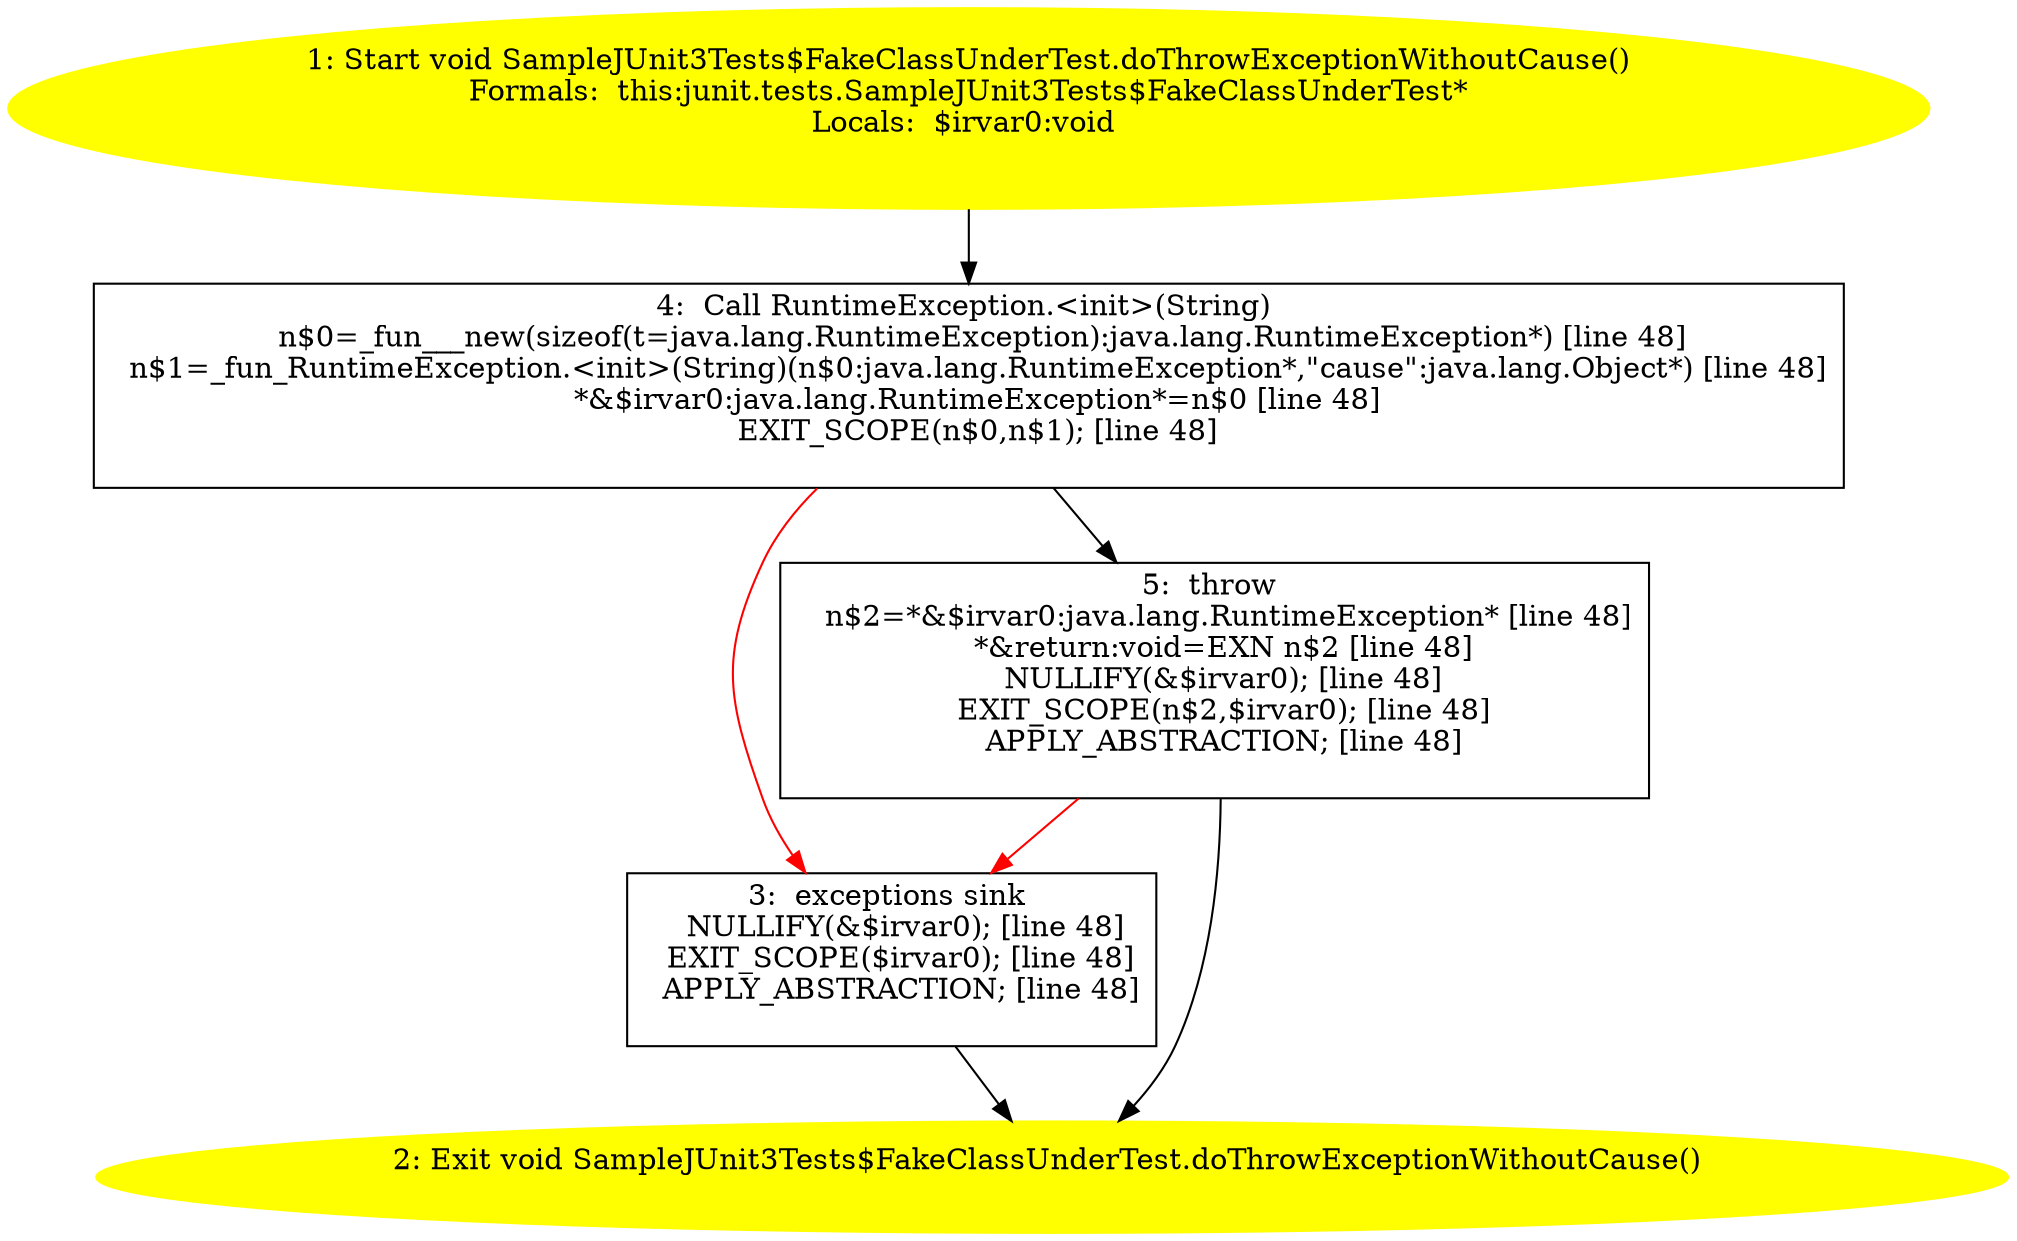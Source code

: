 /* @generated */
digraph cfg {
"junit.tests.SampleJUnit3Tests$FakeClassUnderTest.doThrowExceptionWithoutCause():void.47ead119248bb6640941c011ebb1da69_1" [label="1: Start void SampleJUnit3Tests$FakeClassUnderTest.doThrowExceptionWithoutCause()\nFormals:  this:junit.tests.SampleJUnit3Tests$FakeClassUnderTest*\nLocals:  $irvar0:void \n  " color=yellow style=filled]
	

	 "junit.tests.SampleJUnit3Tests$FakeClassUnderTest.doThrowExceptionWithoutCause():void.47ead119248bb6640941c011ebb1da69_1" -> "junit.tests.SampleJUnit3Tests$FakeClassUnderTest.doThrowExceptionWithoutCause():void.47ead119248bb6640941c011ebb1da69_4" ;
"junit.tests.SampleJUnit3Tests$FakeClassUnderTest.doThrowExceptionWithoutCause():void.47ead119248bb6640941c011ebb1da69_2" [label="2: Exit void SampleJUnit3Tests$FakeClassUnderTest.doThrowExceptionWithoutCause() \n  " color=yellow style=filled]
	

"junit.tests.SampleJUnit3Tests$FakeClassUnderTest.doThrowExceptionWithoutCause():void.47ead119248bb6640941c011ebb1da69_3" [label="3:  exceptions sink \n   NULLIFY(&$irvar0); [line 48]\n  EXIT_SCOPE($irvar0); [line 48]\n  APPLY_ABSTRACTION; [line 48]\n " shape="box"]
	

	 "junit.tests.SampleJUnit3Tests$FakeClassUnderTest.doThrowExceptionWithoutCause():void.47ead119248bb6640941c011ebb1da69_3" -> "junit.tests.SampleJUnit3Tests$FakeClassUnderTest.doThrowExceptionWithoutCause():void.47ead119248bb6640941c011ebb1da69_2" ;
"junit.tests.SampleJUnit3Tests$FakeClassUnderTest.doThrowExceptionWithoutCause():void.47ead119248bb6640941c011ebb1da69_4" [label="4:  Call RuntimeException.<init>(String) \n   n$0=_fun___new(sizeof(t=java.lang.RuntimeException):java.lang.RuntimeException*) [line 48]\n  n$1=_fun_RuntimeException.<init>(String)(n$0:java.lang.RuntimeException*,\"cause\":java.lang.Object*) [line 48]\n  *&$irvar0:java.lang.RuntimeException*=n$0 [line 48]\n  EXIT_SCOPE(n$0,n$1); [line 48]\n " shape="box"]
	

	 "junit.tests.SampleJUnit3Tests$FakeClassUnderTest.doThrowExceptionWithoutCause():void.47ead119248bb6640941c011ebb1da69_4" -> "junit.tests.SampleJUnit3Tests$FakeClassUnderTest.doThrowExceptionWithoutCause():void.47ead119248bb6640941c011ebb1da69_5" ;
	 "junit.tests.SampleJUnit3Tests$FakeClassUnderTest.doThrowExceptionWithoutCause():void.47ead119248bb6640941c011ebb1da69_4" -> "junit.tests.SampleJUnit3Tests$FakeClassUnderTest.doThrowExceptionWithoutCause():void.47ead119248bb6640941c011ebb1da69_3" [color="red" ];
"junit.tests.SampleJUnit3Tests$FakeClassUnderTest.doThrowExceptionWithoutCause():void.47ead119248bb6640941c011ebb1da69_5" [label="5:  throw \n   n$2=*&$irvar0:java.lang.RuntimeException* [line 48]\n  *&return:void=EXN n$2 [line 48]\n  NULLIFY(&$irvar0); [line 48]\n  EXIT_SCOPE(n$2,$irvar0); [line 48]\n  APPLY_ABSTRACTION; [line 48]\n " shape="box"]
	

	 "junit.tests.SampleJUnit3Tests$FakeClassUnderTest.doThrowExceptionWithoutCause():void.47ead119248bb6640941c011ebb1da69_5" -> "junit.tests.SampleJUnit3Tests$FakeClassUnderTest.doThrowExceptionWithoutCause():void.47ead119248bb6640941c011ebb1da69_2" ;
	 "junit.tests.SampleJUnit3Tests$FakeClassUnderTest.doThrowExceptionWithoutCause():void.47ead119248bb6640941c011ebb1da69_5" -> "junit.tests.SampleJUnit3Tests$FakeClassUnderTest.doThrowExceptionWithoutCause():void.47ead119248bb6640941c011ebb1da69_3" [color="red" ];
}
